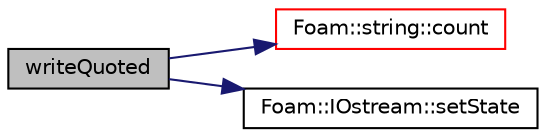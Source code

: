 digraph "writeQuoted"
{
  bgcolor="transparent";
  edge [fontname="Helvetica",fontsize="10",labelfontname="Helvetica",labelfontsize="10"];
  node [fontname="Helvetica",fontsize="10",shape=record];
  rankdir="LR";
  Node1 [label="writeQuoted",height=0.2,width=0.4,color="black", fillcolor="grey75", style="filled", fontcolor="black"];
  Node1 -> Node2 [color="midnightblue",fontsize="10",style="solid",fontname="Helvetica"];
  Node2 [label="Foam::string::count",height=0.2,width=0.4,color="red",URL="$a02528.html#a3dca3739b4e3c845a6f9847b0ea2386e",tooltip="Count and return the number of a given character in the string. "];
  Node1 -> Node3 [color="midnightblue",fontsize="10",style="solid",fontname="Helvetica"];
  Node3 [label="Foam::IOstream::setState",height=0.2,width=0.4,color="black",URL="$a01203.html#a6dc7caf4da073fce8946c51af8d81dee",tooltip="Set stream state. "];
}
